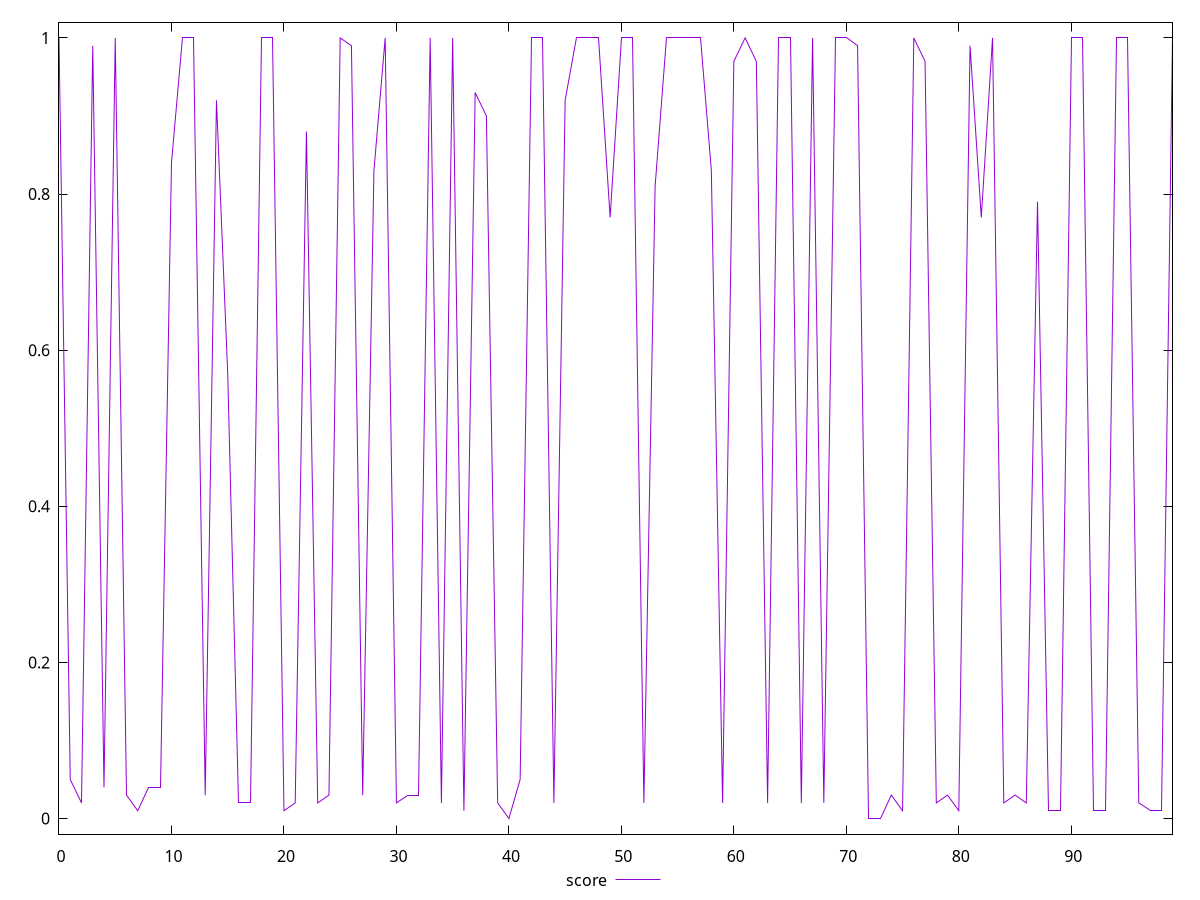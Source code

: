 reset

$score <<EOF
0 1
1 0.05
2 0.02
3 0.99
4 0.04
5 1
6 0.03
7 0.01
8 0.04
9 0.04
10 0.84
11 1
12 1
13 0.03
14 0.92
15 0.57
16 0.02
17 0.02
18 1
19 1
20 0.01
21 0.02
22 0.88
23 0.02
24 0.03
25 1
26 0.99
27 0.03
28 0.83
29 1
30 0.02
31 0.03
32 0.03
33 1
34 0.02
35 1
36 0.01
37 0.93
38 0.9
39 0.02
40 0
41 0.05
42 1
43 1
44 0.02
45 0.92
46 1
47 1
48 1
49 0.77
50 1
51 1
52 0.02
53 0.81
54 1
55 1
56 1
57 1
58 0.83
59 0.02
60 0.97
61 1
62 0.97
63 0.02
64 1
65 1
66 0.02
67 1
68 0.02
69 1
70 1
71 0.99
72 0
73 0
74 0.03
75 0.01
76 1
77 0.97
78 0.02
79 0.03
80 0.01
81 0.99
82 0.77
83 1
84 0.02
85 0.03
86 0.02
87 0.79
88 0.01
89 0.01
90 1
91 1
92 0.01
93 0.01
94 1
95 1
96 0.02
97 0.01
98 0.01
99 1
EOF

set key outside below
set xrange [0:99]
set yrange [-0.02:1.02]
set trange [-0.02:1.02]
set terminal svg size 640, 500 enhanced background rgb 'white'
set output "reports/report_00028_2021-02-24T12-49-42.674Z/max-potential-fid/samples/card/score/values.svg"

plot $score title "score" with line

reset
